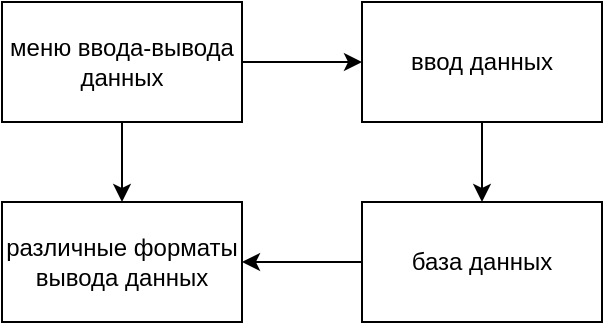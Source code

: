 <mxfile version="20.6.0" type="device"><diagram id="5MS4hkKLl6RfgZTDlbAy" name="Страница 1"><mxGraphModel dx="868" dy="482" grid="1" gridSize="10" guides="1" tooltips="1" connect="1" arrows="1" fold="1" page="1" pageScale="1" pageWidth="827" pageHeight="1169" math="0" shadow="0"><root><mxCell id="0"/><mxCell id="1" parent="0"/><mxCell id="v__8wY3MKIdVGYT6SA5r-3" value="" style="edgeStyle=orthogonalEdgeStyle;rounded=0;orthogonalLoop=1;jettySize=auto;html=1;" edge="1" parent="1" source="v__8wY3MKIdVGYT6SA5r-1" target="v__8wY3MKIdVGYT6SA5r-2"><mxGeometry relative="1" as="geometry"/></mxCell><mxCell id="v__8wY3MKIdVGYT6SA5r-7" value="" style="edgeStyle=orthogonalEdgeStyle;rounded=0;orthogonalLoop=1;jettySize=auto;html=1;" edge="1" parent="1" source="v__8wY3MKIdVGYT6SA5r-1" target="v__8wY3MKIdVGYT6SA5r-6"><mxGeometry relative="1" as="geometry"/></mxCell><mxCell id="v__8wY3MKIdVGYT6SA5r-1" value="меню ввода-вывода&lt;br&gt;данных" style="rounded=0;whiteSpace=wrap;html=1;" vertex="1" parent="1"><mxGeometry x="280" y="80" width="120" height="60" as="geometry"/></mxCell><mxCell id="v__8wY3MKIdVGYT6SA5r-2" value="различные форматы вывода данных" style="rounded=0;whiteSpace=wrap;html=1;" vertex="1" parent="1"><mxGeometry x="280" y="180" width="120" height="60" as="geometry"/></mxCell><mxCell id="v__8wY3MKIdVGYT6SA5r-10" value="" style="edgeStyle=orthogonalEdgeStyle;rounded=0;orthogonalLoop=1;jettySize=auto;html=1;" edge="1" parent="1" source="v__8wY3MKIdVGYT6SA5r-4" target="v__8wY3MKIdVGYT6SA5r-2"><mxGeometry relative="1" as="geometry"/></mxCell><mxCell id="v__8wY3MKIdVGYT6SA5r-4" value="база данных" style="rounded=0;whiteSpace=wrap;html=1;" vertex="1" parent="1"><mxGeometry x="460" y="180" width="120" height="60" as="geometry"/></mxCell><mxCell id="v__8wY3MKIdVGYT6SA5r-8" value="" style="edgeStyle=orthogonalEdgeStyle;rounded=0;orthogonalLoop=1;jettySize=auto;html=1;" edge="1" parent="1" source="v__8wY3MKIdVGYT6SA5r-6" target="v__8wY3MKIdVGYT6SA5r-4"><mxGeometry relative="1" as="geometry"/></mxCell><mxCell id="v__8wY3MKIdVGYT6SA5r-6" value="ввод данных" style="rounded=0;whiteSpace=wrap;html=1;" vertex="1" parent="1"><mxGeometry x="460" y="80" width="120" height="60" as="geometry"/></mxCell></root></mxGraphModel></diagram></mxfile>